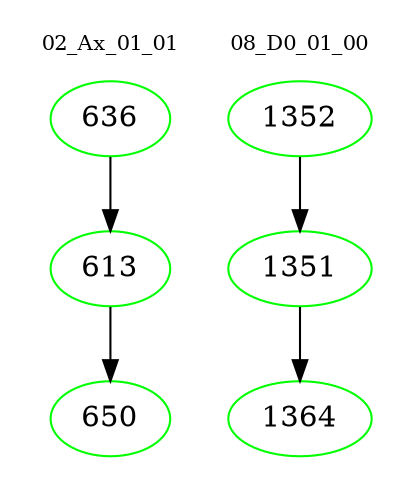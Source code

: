 digraph{
subgraph cluster_0 {
color = white
label = "02_Ax_01_01";
fontsize=10;
T0_636 [label="636", color="green"]
T0_636 -> T0_613 [color="black"]
T0_613 [label="613", color="green"]
T0_613 -> T0_650 [color="black"]
T0_650 [label="650", color="green"]
}
subgraph cluster_1 {
color = white
label = "08_D0_01_00";
fontsize=10;
T1_1352 [label="1352", color="green"]
T1_1352 -> T1_1351 [color="black"]
T1_1351 [label="1351", color="green"]
T1_1351 -> T1_1364 [color="black"]
T1_1364 [label="1364", color="green"]
}
}
